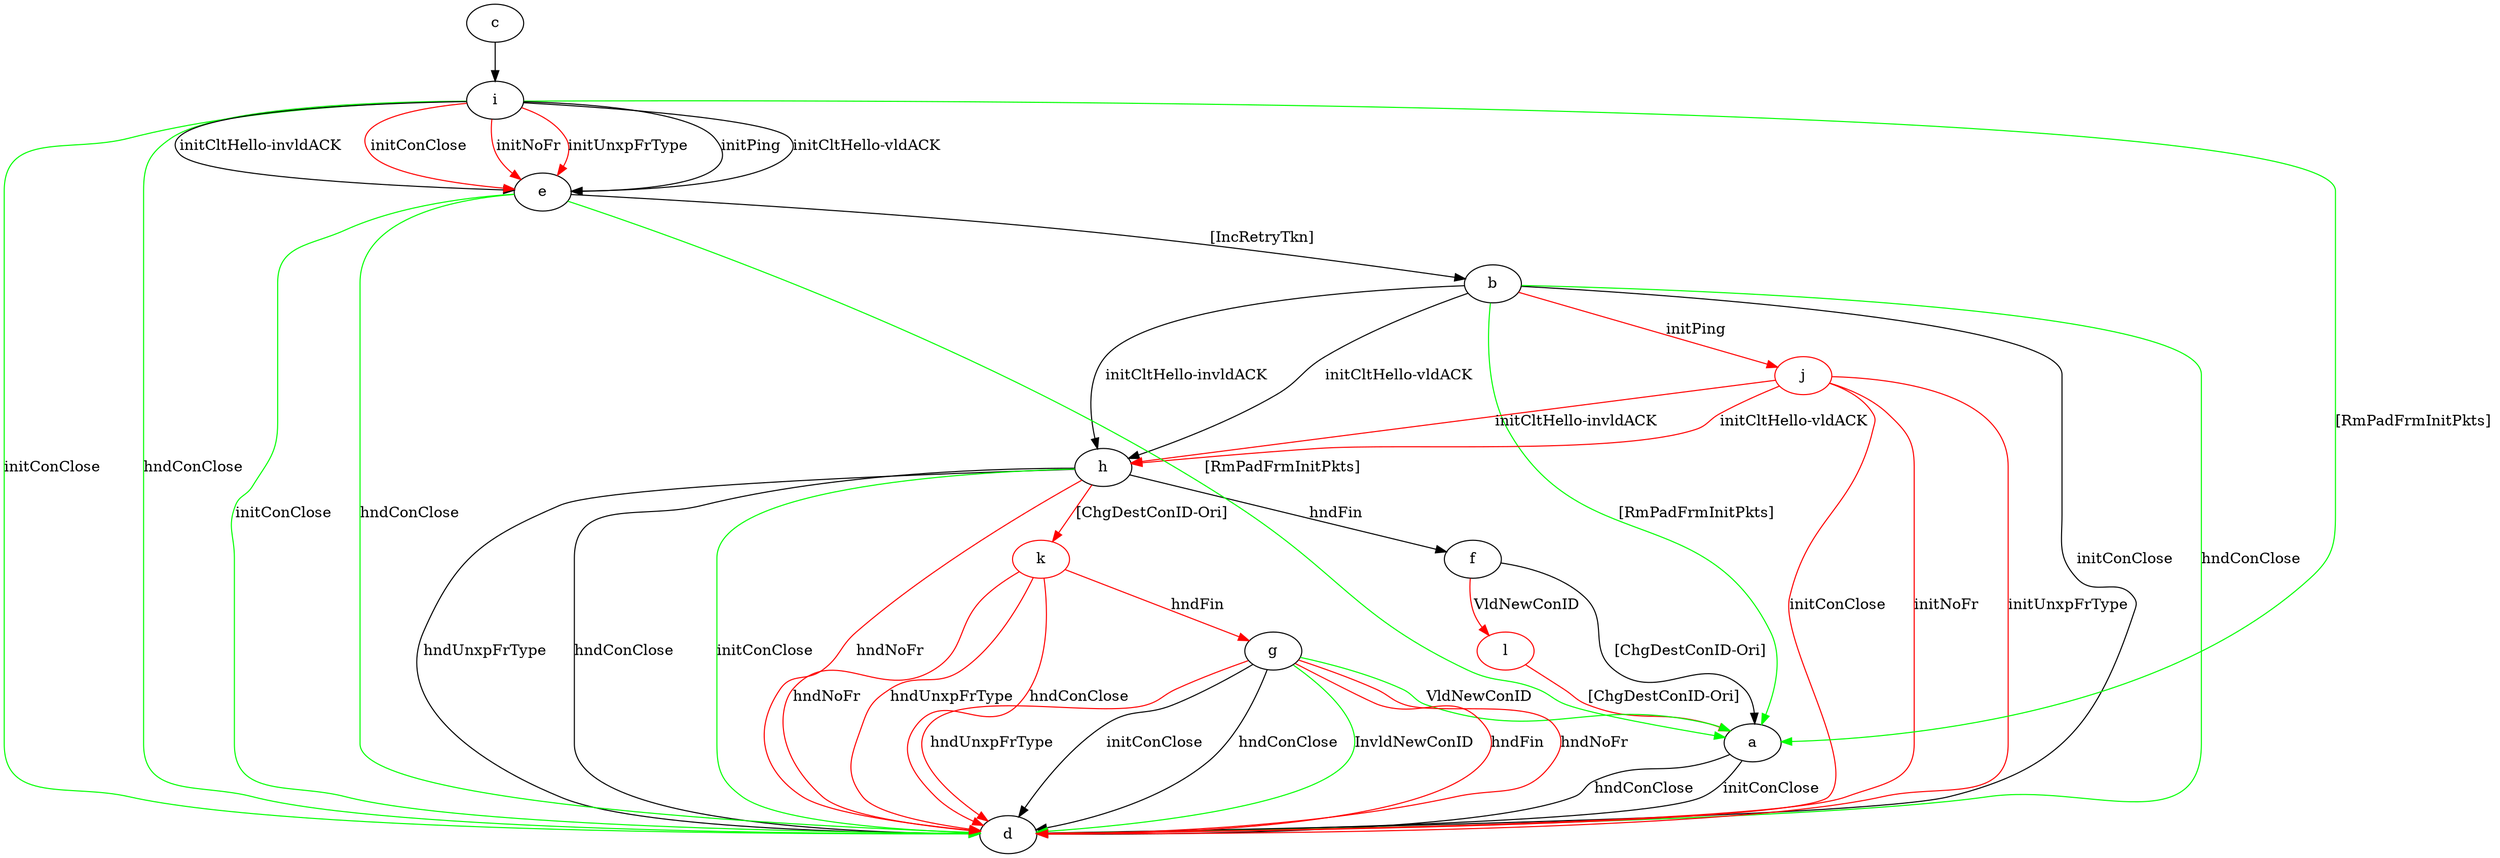 digraph "" {
	a -> d	[key=0,
		label="initConClose "];
	a -> d	[key=1,
		label="hndConClose "];
	b -> a	[key=0,
		color=green,
		label="[RmPadFrmInitPkts] "];
	b -> d	[key=0,
		label="initConClose "];
	b -> d	[key=1,
		color=green,
		label="hndConClose "];
	b -> h	[key=0,
		label="initCltHello-vldACK "];
	b -> h	[key=1,
		label="initCltHello-invldACK "];
	j	[color=red];
	b -> j	[key=0,
		color=red,
		label="initPing "];
	c -> i	[key=0];
	e -> a	[key=0,
		color=green,
		label="[RmPadFrmInitPkts] "];
	e -> b	[key=0,
		label="[IncRetryTkn] "];
	e -> d	[key=0,
		color=green,
		label="initConClose "];
	e -> d	[key=1,
		color=green,
		label="hndConClose "];
	f -> a	[key=0,
		label="[ChgDestConID-Ori] "];
	l	[color=red];
	f -> l	[key=0,
		color=red,
		label="VldNewConID "];
	g -> a	[key=0,
		color=green,
		label="VldNewConID "];
	g -> d	[key=0,
		label="initConClose "];
	g -> d	[key=1,
		label="hndConClose "];
	g -> d	[key=2,
		color=green,
		label="InvldNewConID "];
	g -> d	[key=3,
		color=red,
		label="hndFin "];
	g -> d	[key=4,
		color=red,
		label="hndNoFr "];
	g -> d	[key=5,
		color=red,
		label="hndUnxpFrType "];
	h -> d	[key=0,
		label="hndUnxpFrType "];
	h -> d	[key=1,
		label="hndConClose "];
	h -> d	[key=2,
		color=green,
		label="initConClose "];
	h -> d	[key=3,
		color=red,
		label="hndNoFr "];
	h -> f	[key=0,
		label="hndFin "];
	k	[color=red];
	h -> k	[key=0,
		color=red,
		label="[ChgDestConID-Ori] "];
	i -> a	[key=0,
		color=green,
		label="[RmPadFrmInitPkts] "];
	i -> d	[key=0,
		color=green,
		label="initConClose "];
	i -> d	[key=1,
		color=green,
		label="hndConClose "];
	i -> e	[key=0,
		label="initPing "];
	i -> e	[key=1,
		label="initCltHello-vldACK "];
	i -> e	[key=2,
		label="initCltHello-invldACK "];
	i -> e	[key=3,
		color=red,
		label="initConClose "];
	i -> e	[key=4,
		color=red,
		label="initNoFr "];
	i -> e	[key=5,
		color=red,
		label="initUnxpFrType "];
	j -> d	[key=0,
		color=red,
		label="initConClose "];
	j -> d	[key=1,
		color=red,
		label="initNoFr "];
	j -> d	[key=2,
		color=red,
		label="initUnxpFrType "];
	j -> h	[key=0,
		color=red,
		label="initCltHello-vldACK "];
	j -> h	[key=1,
		color=red,
		label="initCltHello-invldACK "];
	k -> d	[key=0,
		color=red,
		label="hndNoFr "];
	k -> d	[key=1,
		color=red,
		label="hndUnxpFrType "];
	k -> d	[key=2,
		color=red,
		label="hndConClose "];
	k -> g	[key=0,
		color=red,
		label="hndFin "];
	l -> a	[key=0,
		color=red,
		label="[ChgDestConID-Ori] "];
}
